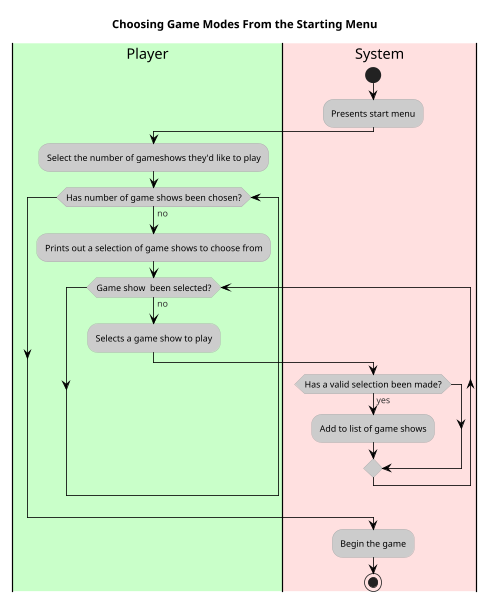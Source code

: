 @startuml
!theme reddress-lightred
scale max 600 height
title Choosing Game Modes From the Starting Menu
'define swimlanes
|#technology|Player|
|#implementation|System|
|System|
start
:Presents start menu;
|Player|
:Select the number of gameshows they'd like to play;
while(Has number of game shows been chosen?) is (no)
:Prints out a selection of game shows to choose from;
while(Game show  been selected?) is (no)
:Selects a game show to play;
|System|
if(Has a valid selection been made?) then (yes)

:Add to list of game shows;
endif
end while
endwhile

:Begin the game;
stop

@enduml
